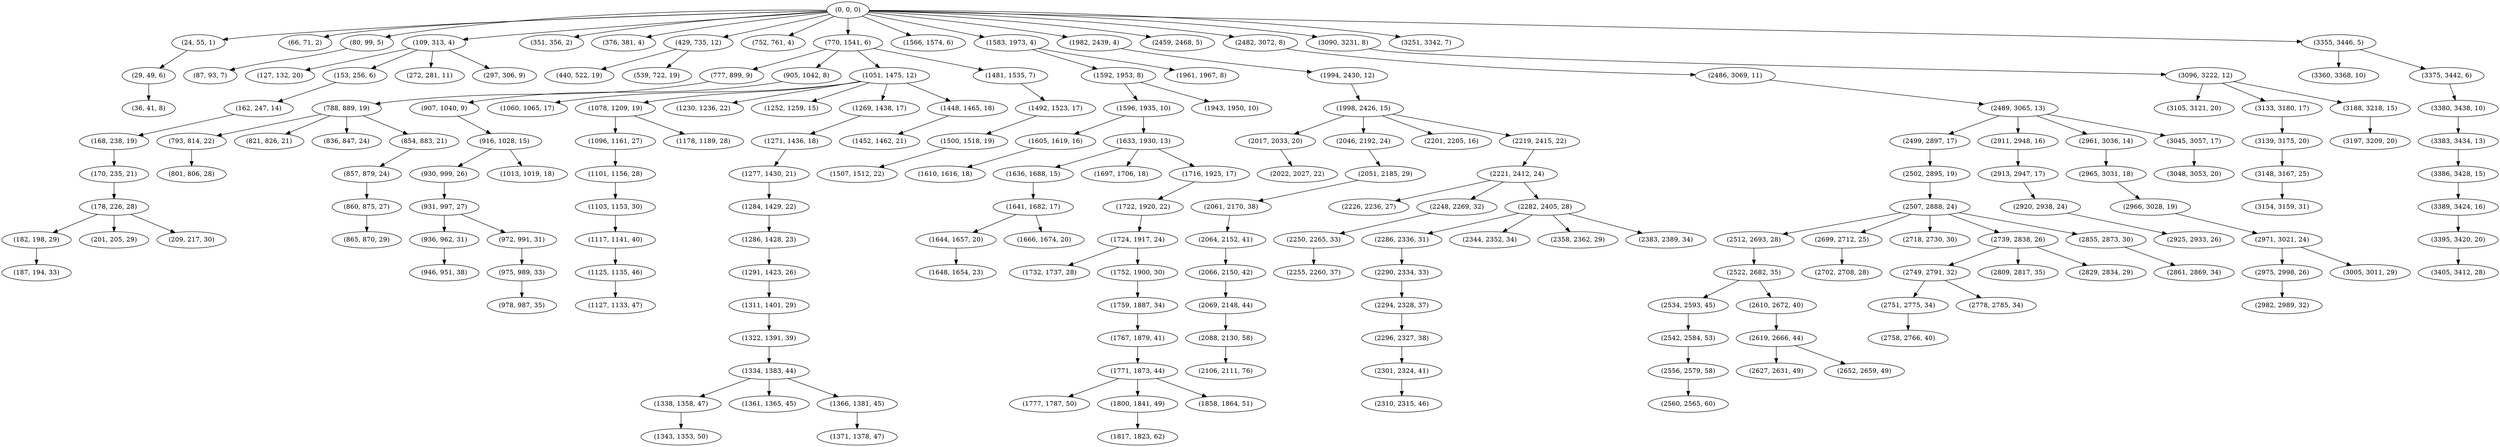 digraph tree {
    "(0, 0, 0)";
    "(24, 55, 1)";
    "(29, 49, 6)";
    "(36, 41, 8)";
    "(66, 71, 2)";
    "(80, 99, 5)";
    "(87, 93, 7)";
    "(109, 313, 4)";
    "(127, 132, 20)";
    "(153, 256, 6)";
    "(162, 247, 14)";
    "(168, 238, 19)";
    "(170, 235, 21)";
    "(178, 226, 28)";
    "(182, 198, 29)";
    "(187, 194, 33)";
    "(201, 205, 29)";
    "(209, 217, 30)";
    "(272, 281, 11)";
    "(297, 306, 9)";
    "(351, 356, 2)";
    "(376, 381, 4)";
    "(429, 735, 12)";
    "(440, 522, 19)";
    "(539, 722, 19)";
    "(752, 761, 4)";
    "(770, 1541, 6)";
    "(777, 899, 9)";
    "(788, 889, 19)";
    "(793, 814, 22)";
    "(801, 806, 28)";
    "(821, 826, 21)";
    "(836, 847, 24)";
    "(854, 883, 21)";
    "(857, 879, 24)";
    "(860, 875, 27)";
    "(865, 870, 29)";
    "(905, 1042, 8)";
    "(907, 1040, 9)";
    "(916, 1028, 15)";
    "(930, 999, 26)";
    "(931, 997, 27)";
    "(936, 962, 31)";
    "(946, 951, 38)";
    "(972, 991, 31)";
    "(975, 989, 33)";
    "(978, 987, 35)";
    "(1013, 1019, 18)";
    "(1051, 1475, 12)";
    "(1060, 1065, 17)";
    "(1078, 1209, 19)";
    "(1096, 1161, 27)";
    "(1101, 1156, 28)";
    "(1103, 1153, 30)";
    "(1117, 1141, 40)";
    "(1125, 1135, 46)";
    "(1127, 1133, 47)";
    "(1178, 1189, 28)";
    "(1230, 1236, 22)";
    "(1252, 1259, 15)";
    "(1269, 1438, 17)";
    "(1271, 1436, 18)";
    "(1277, 1430, 21)";
    "(1284, 1429, 22)";
    "(1286, 1428, 23)";
    "(1291, 1423, 26)";
    "(1311, 1401, 29)";
    "(1322, 1391, 39)";
    "(1334, 1383, 44)";
    "(1338, 1358, 47)";
    "(1343, 1353, 50)";
    "(1361, 1365, 45)";
    "(1366, 1381, 45)";
    "(1371, 1378, 47)";
    "(1448, 1465, 18)";
    "(1452, 1462, 21)";
    "(1481, 1535, 7)";
    "(1492, 1523, 17)";
    "(1500, 1518, 19)";
    "(1507, 1512, 22)";
    "(1566, 1574, 6)";
    "(1583, 1973, 4)";
    "(1592, 1953, 8)";
    "(1596, 1935, 10)";
    "(1605, 1619, 16)";
    "(1610, 1616, 18)";
    "(1633, 1930, 13)";
    "(1636, 1688, 15)";
    "(1641, 1682, 17)";
    "(1644, 1657, 20)";
    "(1648, 1654, 23)";
    "(1666, 1674, 20)";
    "(1697, 1706, 18)";
    "(1716, 1925, 17)";
    "(1722, 1920, 22)";
    "(1724, 1917, 24)";
    "(1732, 1737, 28)";
    "(1752, 1900, 30)";
    "(1759, 1887, 34)";
    "(1767, 1879, 41)";
    "(1771, 1873, 44)";
    "(1777, 1787, 50)";
    "(1800, 1841, 49)";
    "(1817, 1823, 62)";
    "(1858, 1864, 51)";
    "(1943, 1950, 10)";
    "(1961, 1967, 8)";
    "(1982, 2439, 4)";
    "(1994, 2430, 12)";
    "(1998, 2426, 15)";
    "(2017, 2033, 20)";
    "(2022, 2027, 22)";
    "(2046, 2192, 24)";
    "(2051, 2185, 29)";
    "(2061, 2170, 38)";
    "(2064, 2152, 41)";
    "(2066, 2150, 42)";
    "(2069, 2148, 44)";
    "(2088, 2130, 58)";
    "(2106, 2111, 76)";
    "(2201, 2205, 16)";
    "(2219, 2415, 22)";
    "(2221, 2412, 24)";
    "(2226, 2236, 27)";
    "(2248, 2269, 32)";
    "(2250, 2265, 33)";
    "(2255, 2260, 37)";
    "(2282, 2405, 28)";
    "(2286, 2336, 31)";
    "(2290, 2334, 33)";
    "(2294, 2328, 37)";
    "(2296, 2327, 38)";
    "(2301, 2324, 41)";
    "(2310, 2315, 46)";
    "(2344, 2352, 34)";
    "(2358, 2362, 29)";
    "(2383, 2389, 34)";
    "(2459, 2468, 5)";
    "(2482, 3072, 8)";
    "(2486, 3069, 11)";
    "(2489, 3065, 13)";
    "(2499, 2897, 17)";
    "(2502, 2895, 19)";
    "(2507, 2888, 24)";
    "(2512, 2693, 28)";
    "(2522, 2682, 35)";
    "(2534, 2593, 45)";
    "(2542, 2584, 53)";
    "(2556, 2579, 58)";
    "(2560, 2565, 60)";
    "(2610, 2672, 40)";
    "(2619, 2666, 44)";
    "(2627, 2631, 49)";
    "(2652, 2659, 49)";
    "(2699, 2712, 25)";
    "(2702, 2708, 28)";
    "(2718, 2730, 30)";
    "(2739, 2838, 26)";
    "(2749, 2791, 32)";
    "(2751, 2775, 34)";
    "(2758, 2766, 40)";
    "(2778, 2785, 34)";
    "(2809, 2817, 35)";
    "(2829, 2834, 29)";
    "(2855, 2873, 30)";
    "(2861, 2869, 34)";
    "(2911, 2948, 16)";
    "(2913, 2947, 17)";
    "(2920, 2938, 24)";
    "(2925, 2933, 26)";
    "(2961, 3036, 14)";
    "(2965, 3031, 18)";
    "(2966, 3028, 19)";
    "(2971, 3021, 24)";
    "(2975, 2998, 26)";
    "(2982, 2989, 32)";
    "(3005, 3011, 29)";
    "(3045, 3057, 17)";
    "(3048, 3053, 20)";
    "(3090, 3231, 8)";
    "(3096, 3222, 12)";
    "(3105, 3121, 20)";
    "(3133, 3180, 17)";
    "(3139, 3175, 20)";
    "(3148, 3167, 25)";
    "(3154, 3159, 31)";
    "(3188, 3218, 15)";
    "(3197, 3209, 20)";
    "(3251, 3342, 7)";
    "(3355, 3446, 5)";
    "(3360, 3368, 10)";
    "(3375, 3442, 6)";
    "(3380, 3438, 10)";
    "(3383, 3434, 13)";
    "(3386, 3428, 15)";
    "(3389, 3424, 16)";
    "(3395, 3420, 20)";
    "(3405, 3412, 28)";
    "(0, 0, 0)" -> "(24, 55, 1)";
    "(0, 0, 0)" -> "(66, 71, 2)";
    "(0, 0, 0)" -> "(80, 99, 5)";
    "(0, 0, 0)" -> "(109, 313, 4)";
    "(0, 0, 0)" -> "(351, 356, 2)";
    "(0, 0, 0)" -> "(376, 381, 4)";
    "(0, 0, 0)" -> "(429, 735, 12)";
    "(0, 0, 0)" -> "(752, 761, 4)";
    "(0, 0, 0)" -> "(770, 1541, 6)";
    "(0, 0, 0)" -> "(1566, 1574, 6)";
    "(0, 0, 0)" -> "(1583, 1973, 4)";
    "(0, 0, 0)" -> "(1982, 2439, 4)";
    "(0, 0, 0)" -> "(2459, 2468, 5)";
    "(0, 0, 0)" -> "(2482, 3072, 8)";
    "(0, 0, 0)" -> "(3090, 3231, 8)";
    "(0, 0, 0)" -> "(3251, 3342, 7)";
    "(0, 0, 0)" -> "(3355, 3446, 5)";
    "(24, 55, 1)" -> "(29, 49, 6)";
    "(29, 49, 6)" -> "(36, 41, 8)";
    "(80, 99, 5)" -> "(87, 93, 7)";
    "(109, 313, 4)" -> "(127, 132, 20)";
    "(109, 313, 4)" -> "(153, 256, 6)";
    "(109, 313, 4)" -> "(272, 281, 11)";
    "(109, 313, 4)" -> "(297, 306, 9)";
    "(153, 256, 6)" -> "(162, 247, 14)";
    "(162, 247, 14)" -> "(168, 238, 19)";
    "(168, 238, 19)" -> "(170, 235, 21)";
    "(170, 235, 21)" -> "(178, 226, 28)";
    "(178, 226, 28)" -> "(182, 198, 29)";
    "(178, 226, 28)" -> "(201, 205, 29)";
    "(178, 226, 28)" -> "(209, 217, 30)";
    "(182, 198, 29)" -> "(187, 194, 33)";
    "(429, 735, 12)" -> "(440, 522, 19)";
    "(429, 735, 12)" -> "(539, 722, 19)";
    "(770, 1541, 6)" -> "(777, 899, 9)";
    "(770, 1541, 6)" -> "(905, 1042, 8)";
    "(770, 1541, 6)" -> "(1051, 1475, 12)";
    "(770, 1541, 6)" -> "(1481, 1535, 7)";
    "(777, 899, 9)" -> "(788, 889, 19)";
    "(788, 889, 19)" -> "(793, 814, 22)";
    "(788, 889, 19)" -> "(821, 826, 21)";
    "(788, 889, 19)" -> "(836, 847, 24)";
    "(788, 889, 19)" -> "(854, 883, 21)";
    "(793, 814, 22)" -> "(801, 806, 28)";
    "(854, 883, 21)" -> "(857, 879, 24)";
    "(857, 879, 24)" -> "(860, 875, 27)";
    "(860, 875, 27)" -> "(865, 870, 29)";
    "(905, 1042, 8)" -> "(907, 1040, 9)";
    "(907, 1040, 9)" -> "(916, 1028, 15)";
    "(916, 1028, 15)" -> "(930, 999, 26)";
    "(916, 1028, 15)" -> "(1013, 1019, 18)";
    "(930, 999, 26)" -> "(931, 997, 27)";
    "(931, 997, 27)" -> "(936, 962, 31)";
    "(931, 997, 27)" -> "(972, 991, 31)";
    "(936, 962, 31)" -> "(946, 951, 38)";
    "(972, 991, 31)" -> "(975, 989, 33)";
    "(975, 989, 33)" -> "(978, 987, 35)";
    "(1051, 1475, 12)" -> "(1060, 1065, 17)";
    "(1051, 1475, 12)" -> "(1078, 1209, 19)";
    "(1051, 1475, 12)" -> "(1230, 1236, 22)";
    "(1051, 1475, 12)" -> "(1252, 1259, 15)";
    "(1051, 1475, 12)" -> "(1269, 1438, 17)";
    "(1051, 1475, 12)" -> "(1448, 1465, 18)";
    "(1078, 1209, 19)" -> "(1096, 1161, 27)";
    "(1078, 1209, 19)" -> "(1178, 1189, 28)";
    "(1096, 1161, 27)" -> "(1101, 1156, 28)";
    "(1101, 1156, 28)" -> "(1103, 1153, 30)";
    "(1103, 1153, 30)" -> "(1117, 1141, 40)";
    "(1117, 1141, 40)" -> "(1125, 1135, 46)";
    "(1125, 1135, 46)" -> "(1127, 1133, 47)";
    "(1269, 1438, 17)" -> "(1271, 1436, 18)";
    "(1271, 1436, 18)" -> "(1277, 1430, 21)";
    "(1277, 1430, 21)" -> "(1284, 1429, 22)";
    "(1284, 1429, 22)" -> "(1286, 1428, 23)";
    "(1286, 1428, 23)" -> "(1291, 1423, 26)";
    "(1291, 1423, 26)" -> "(1311, 1401, 29)";
    "(1311, 1401, 29)" -> "(1322, 1391, 39)";
    "(1322, 1391, 39)" -> "(1334, 1383, 44)";
    "(1334, 1383, 44)" -> "(1338, 1358, 47)";
    "(1334, 1383, 44)" -> "(1361, 1365, 45)";
    "(1334, 1383, 44)" -> "(1366, 1381, 45)";
    "(1338, 1358, 47)" -> "(1343, 1353, 50)";
    "(1366, 1381, 45)" -> "(1371, 1378, 47)";
    "(1448, 1465, 18)" -> "(1452, 1462, 21)";
    "(1481, 1535, 7)" -> "(1492, 1523, 17)";
    "(1492, 1523, 17)" -> "(1500, 1518, 19)";
    "(1500, 1518, 19)" -> "(1507, 1512, 22)";
    "(1583, 1973, 4)" -> "(1592, 1953, 8)";
    "(1583, 1973, 4)" -> "(1961, 1967, 8)";
    "(1592, 1953, 8)" -> "(1596, 1935, 10)";
    "(1592, 1953, 8)" -> "(1943, 1950, 10)";
    "(1596, 1935, 10)" -> "(1605, 1619, 16)";
    "(1596, 1935, 10)" -> "(1633, 1930, 13)";
    "(1605, 1619, 16)" -> "(1610, 1616, 18)";
    "(1633, 1930, 13)" -> "(1636, 1688, 15)";
    "(1633, 1930, 13)" -> "(1697, 1706, 18)";
    "(1633, 1930, 13)" -> "(1716, 1925, 17)";
    "(1636, 1688, 15)" -> "(1641, 1682, 17)";
    "(1641, 1682, 17)" -> "(1644, 1657, 20)";
    "(1641, 1682, 17)" -> "(1666, 1674, 20)";
    "(1644, 1657, 20)" -> "(1648, 1654, 23)";
    "(1716, 1925, 17)" -> "(1722, 1920, 22)";
    "(1722, 1920, 22)" -> "(1724, 1917, 24)";
    "(1724, 1917, 24)" -> "(1732, 1737, 28)";
    "(1724, 1917, 24)" -> "(1752, 1900, 30)";
    "(1752, 1900, 30)" -> "(1759, 1887, 34)";
    "(1759, 1887, 34)" -> "(1767, 1879, 41)";
    "(1767, 1879, 41)" -> "(1771, 1873, 44)";
    "(1771, 1873, 44)" -> "(1777, 1787, 50)";
    "(1771, 1873, 44)" -> "(1800, 1841, 49)";
    "(1771, 1873, 44)" -> "(1858, 1864, 51)";
    "(1800, 1841, 49)" -> "(1817, 1823, 62)";
    "(1982, 2439, 4)" -> "(1994, 2430, 12)";
    "(1994, 2430, 12)" -> "(1998, 2426, 15)";
    "(1998, 2426, 15)" -> "(2017, 2033, 20)";
    "(1998, 2426, 15)" -> "(2046, 2192, 24)";
    "(1998, 2426, 15)" -> "(2201, 2205, 16)";
    "(1998, 2426, 15)" -> "(2219, 2415, 22)";
    "(2017, 2033, 20)" -> "(2022, 2027, 22)";
    "(2046, 2192, 24)" -> "(2051, 2185, 29)";
    "(2051, 2185, 29)" -> "(2061, 2170, 38)";
    "(2061, 2170, 38)" -> "(2064, 2152, 41)";
    "(2064, 2152, 41)" -> "(2066, 2150, 42)";
    "(2066, 2150, 42)" -> "(2069, 2148, 44)";
    "(2069, 2148, 44)" -> "(2088, 2130, 58)";
    "(2088, 2130, 58)" -> "(2106, 2111, 76)";
    "(2219, 2415, 22)" -> "(2221, 2412, 24)";
    "(2221, 2412, 24)" -> "(2226, 2236, 27)";
    "(2221, 2412, 24)" -> "(2248, 2269, 32)";
    "(2221, 2412, 24)" -> "(2282, 2405, 28)";
    "(2248, 2269, 32)" -> "(2250, 2265, 33)";
    "(2250, 2265, 33)" -> "(2255, 2260, 37)";
    "(2282, 2405, 28)" -> "(2286, 2336, 31)";
    "(2282, 2405, 28)" -> "(2344, 2352, 34)";
    "(2282, 2405, 28)" -> "(2358, 2362, 29)";
    "(2282, 2405, 28)" -> "(2383, 2389, 34)";
    "(2286, 2336, 31)" -> "(2290, 2334, 33)";
    "(2290, 2334, 33)" -> "(2294, 2328, 37)";
    "(2294, 2328, 37)" -> "(2296, 2327, 38)";
    "(2296, 2327, 38)" -> "(2301, 2324, 41)";
    "(2301, 2324, 41)" -> "(2310, 2315, 46)";
    "(2482, 3072, 8)" -> "(2486, 3069, 11)";
    "(2486, 3069, 11)" -> "(2489, 3065, 13)";
    "(2489, 3065, 13)" -> "(2499, 2897, 17)";
    "(2489, 3065, 13)" -> "(2911, 2948, 16)";
    "(2489, 3065, 13)" -> "(2961, 3036, 14)";
    "(2489, 3065, 13)" -> "(3045, 3057, 17)";
    "(2499, 2897, 17)" -> "(2502, 2895, 19)";
    "(2502, 2895, 19)" -> "(2507, 2888, 24)";
    "(2507, 2888, 24)" -> "(2512, 2693, 28)";
    "(2507, 2888, 24)" -> "(2699, 2712, 25)";
    "(2507, 2888, 24)" -> "(2718, 2730, 30)";
    "(2507, 2888, 24)" -> "(2739, 2838, 26)";
    "(2507, 2888, 24)" -> "(2855, 2873, 30)";
    "(2512, 2693, 28)" -> "(2522, 2682, 35)";
    "(2522, 2682, 35)" -> "(2534, 2593, 45)";
    "(2522, 2682, 35)" -> "(2610, 2672, 40)";
    "(2534, 2593, 45)" -> "(2542, 2584, 53)";
    "(2542, 2584, 53)" -> "(2556, 2579, 58)";
    "(2556, 2579, 58)" -> "(2560, 2565, 60)";
    "(2610, 2672, 40)" -> "(2619, 2666, 44)";
    "(2619, 2666, 44)" -> "(2627, 2631, 49)";
    "(2619, 2666, 44)" -> "(2652, 2659, 49)";
    "(2699, 2712, 25)" -> "(2702, 2708, 28)";
    "(2739, 2838, 26)" -> "(2749, 2791, 32)";
    "(2739, 2838, 26)" -> "(2809, 2817, 35)";
    "(2739, 2838, 26)" -> "(2829, 2834, 29)";
    "(2749, 2791, 32)" -> "(2751, 2775, 34)";
    "(2749, 2791, 32)" -> "(2778, 2785, 34)";
    "(2751, 2775, 34)" -> "(2758, 2766, 40)";
    "(2855, 2873, 30)" -> "(2861, 2869, 34)";
    "(2911, 2948, 16)" -> "(2913, 2947, 17)";
    "(2913, 2947, 17)" -> "(2920, 2938, 24)";
    "(2920, 2938, 24)" -> "(2925, 2933, 26)";
    "(2961, 3036, 14)" -> "(2965, 3031, 18)";
    "(2965, 3031, 18)" -> "(2966, 3028, 19)";
    "(2966, 3028, 19)" -> "(2971, 3021, 24)";
    "(2971, 3021, 24)" -> "(2975, 2998, 26)";
    "(2971, 3021, 24)" -> "(3005, 3011, 29)";
    "(2975, 2998, 26)" -> "(2982, 2989, 32)";
    "(3045, 3057, 17)" -> "(3048, 3053, 20)";
    "(3090, 3231, 8)" -> "(3096, 3222, 12)";
    "(3096, 3222, 12)" -> "(3105, 3121, 20)";
    "(3096, 3222, 12)" -> "(3133, 3180, 17)";
    "(3096, 3222, 12)" -> "(3188, 3218, 15)";
    "(3133, 3180, 17)" -> "(3139, 3175, 20)";
    "(3139, 3175, 20)" -> "(3148, 3167, 25)";
    "(3148, 3167, 25)" -> "(3154, 3159, 31)";
    "(3188, 3218, 15)" -> "(3197, 3209, 20)";
    "(3355, 3446, 5)" -> "(3360, 3368, 10)";
    "(3355, 3446, 5)" -> "(3375, 3442, 6)";
    "(3375, 3442, 6)" -> "(3380, 3438, 10)";
    "(3380, 3438, 10)" -> "(3383, 3434, 13)";
    "(3383, 3434, 13)" -> "(3386, 3428, 15)";
    "(3386, 3428, 15)" -> "(3389, 3424, 16)";
    "(3389, 3424, 16)" -> "(3395, 3420, 20)";
    "(3395, 3420, 20)" -> "(3405, 3412, 28)";
}
